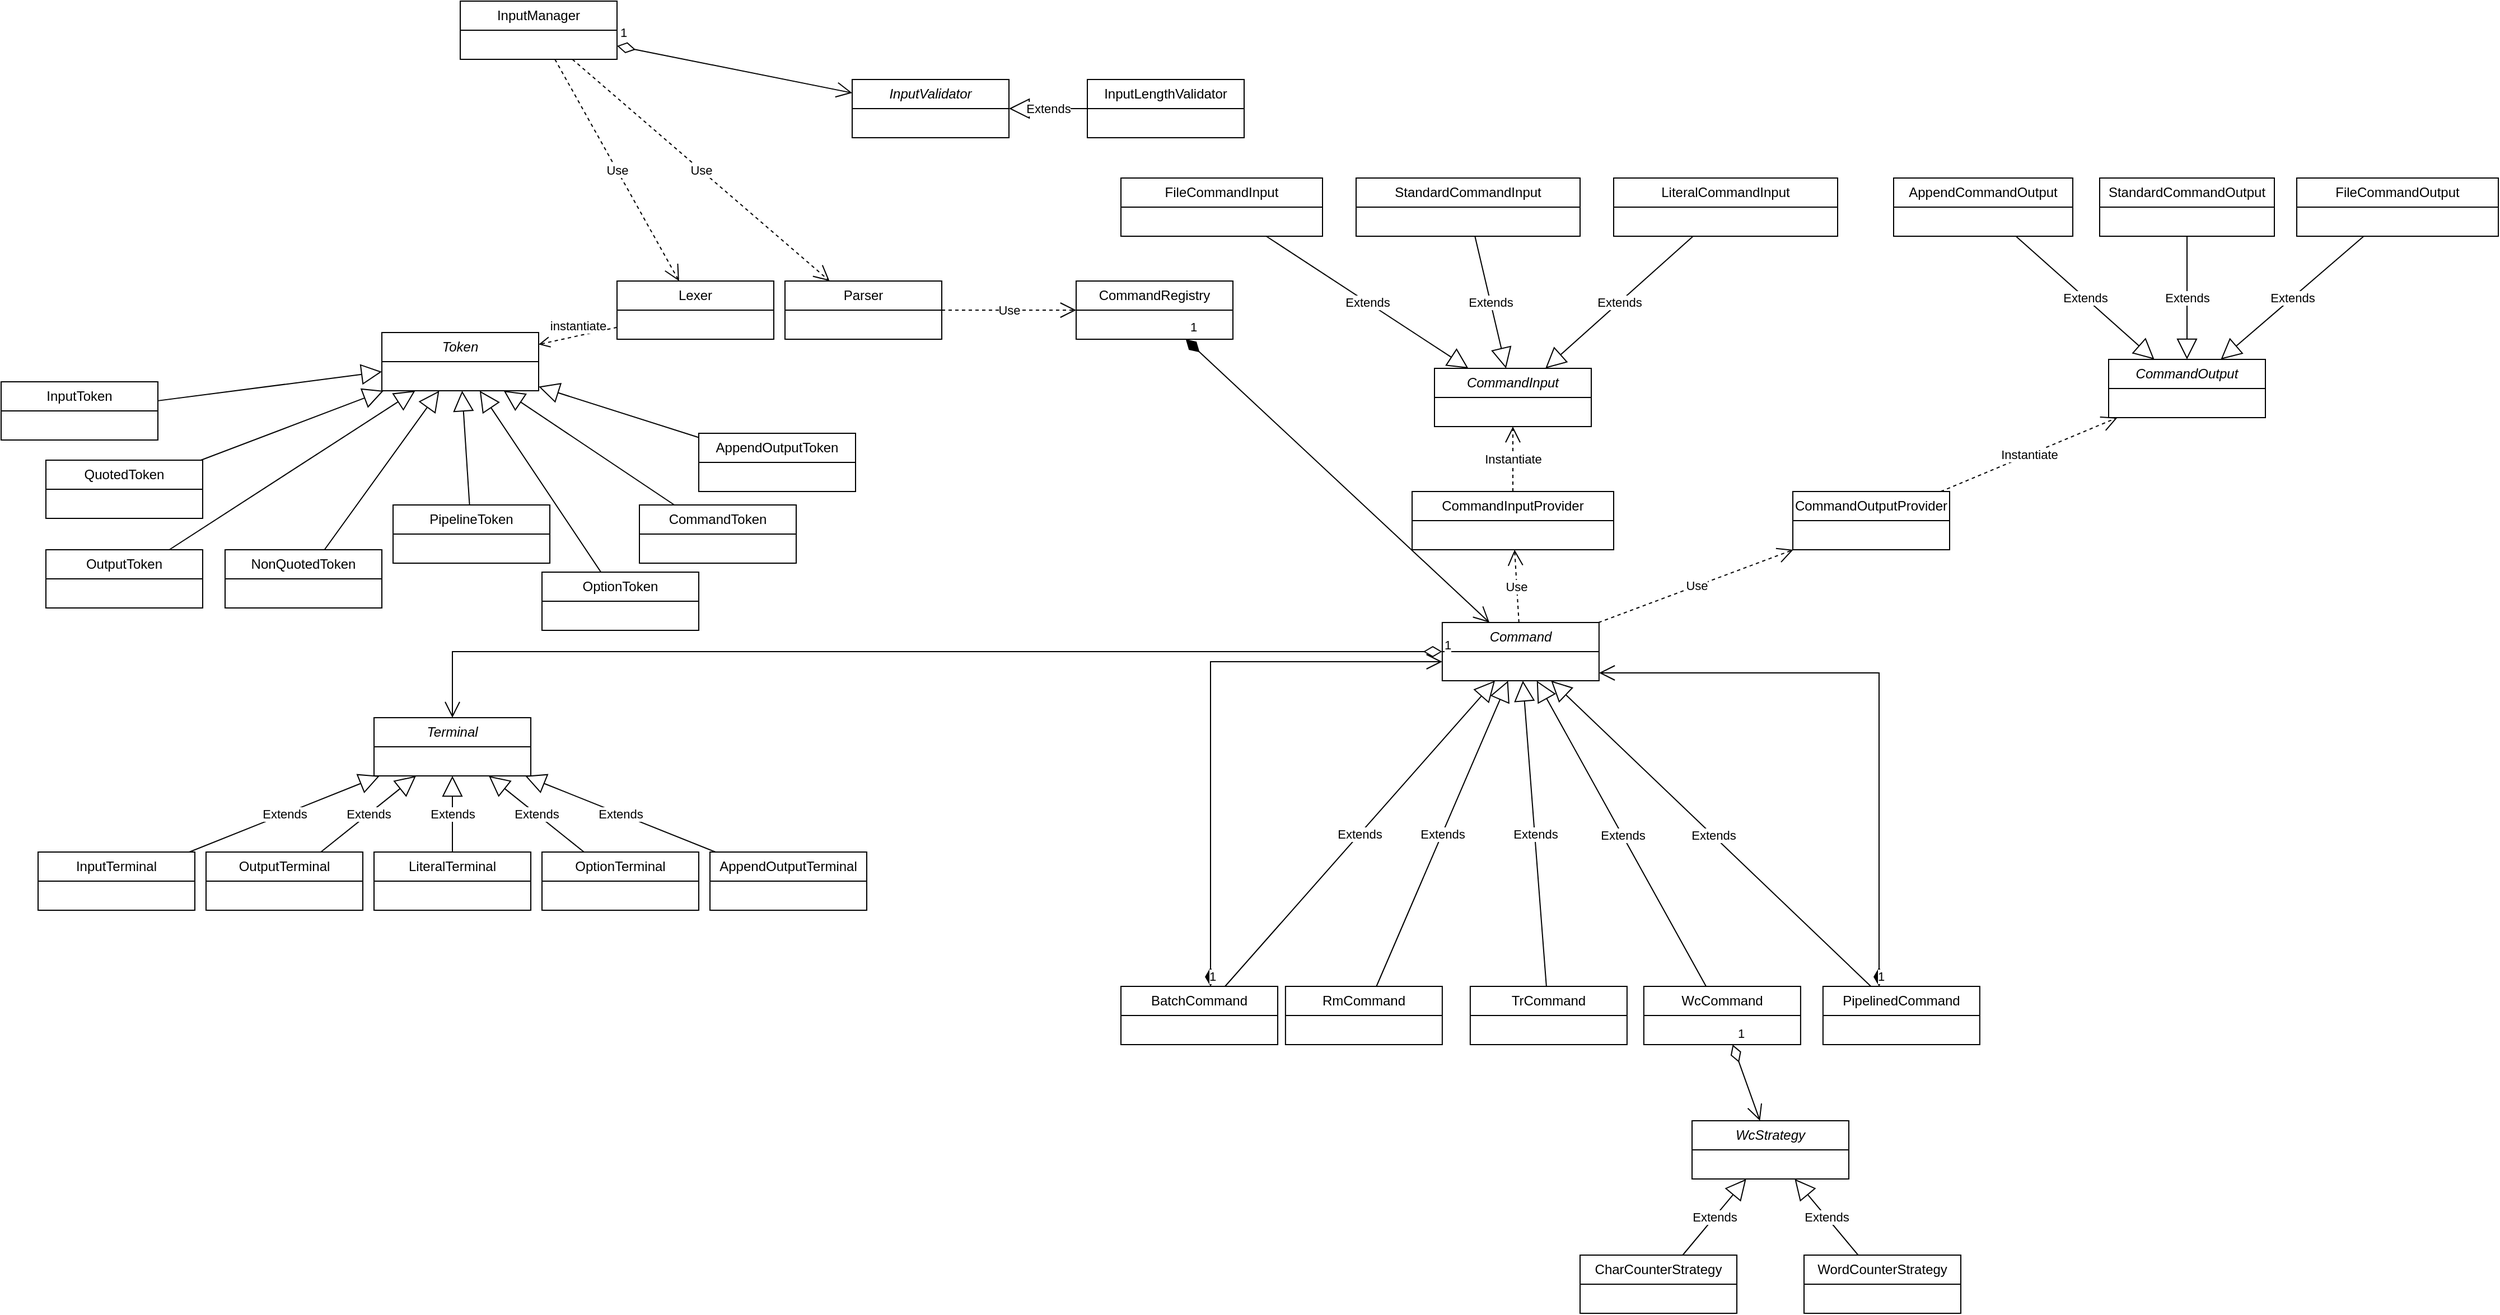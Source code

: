 <mxfile version="28.1.0">
  <diagram name="Page-1" id="33r0xgiv7ZUhQLnxU08F">
    <mxGraphModel dx="2916" dy="1146" grid="1" gridSize="10" guides="1" tooltips="1" connect="1" arrows="1" fold="1" page="1" pageScale="1" pageWidth="827" pageHeight="1169" math="0" shadow="0">
      <root>
        <mxCell id="0" />
        <mxCell id="1" parent="0" />
        <mxCell id="14db0xkrKs8TAMRRl2Ey-1" value="InputManager" style="swimlane;fontStyle=0;childLayout=stackLayout;horizontal=1;startSize=26;fillColor=none;horizontalStack=0;resizeParent=1;resizeParentMax=0;resizeLast=0;collapsible=1;marginBottom=0;whiteSpace=wrap;html=1;" vertex="1" parent="1">
          <mxGeometry x="190" y="30" width="140" height="52" as="geometry" />
        </mxCell>
        <mxCell id="14db0xkrKs8TAMRRl2Ey-5" value="Lexer" style="swimlane;fontStyle=0;childLayout=stackLayout;horizontal=1;startSize=26;fillColor=none;horizontalStack=0;resizeParent=1;resizeParentMax=0;resizeLast=0;collapsible=1;marginBottom=0;whiteSpace=wrap;html=1;" vertex="1" parent="1">
          <mxGeometry x="330" y="280" width="140" height="52" as="geometry" />
        </mxCell>
        <mxCell id="14db0xkrKs8TAMRRl2Ey-9" value="&lt;i&gt;Command&lt;/i&gt;" style="swimlane;fontStyle=0;childLayout=stackLayout;horizontal=1;startSize=26;fillColor=none;horizontalStack=0;resizeParent=1;resizeParentMax=0;resizeLast=0;collapsible=1;marginBottom=0;whiteSpace=wrap;html=1;" vertex="1" parent="1">
          <mxGeometry x="1066.94" y="585" width="140" height="52" as="geometry" />
        </mxCell>
        <mxCell id="14db0xkrKs8TAMRRl2Ey-13" value="&lt;i&gt;InputValidator&lt;/i&gt;" style="swimlane;fontStyle=0;childLayout=stackLayout;horizontal=1;startSize=26;fillColor=none;horizontalStack=0;resizeParent=1;resizeParentMax=0;resizeLast=0;collapsible=1;marginBottom=0;whiteSpace=wrap;html=1;" vertex="1" parent="1">
          <mxGeometry x="540" y="100" width="140" height="52" as="geometry" />
        </mxCell>
        <mxCell id="14db0xkrKs8TAMRRl2Ey-17" value="InputLengthValidator" style="swimlane;fontStyle=0;childLayout=stackLayout;horizontal=1;startSize=26;fillColor=none;horizontalStack=0;resizeParent=1;resizeParentMax=0;resizeLast=0;collapsible=1;marginBottom=0;whiteSpace=wrap;html=1;" vertex="1" parent="1">
          <mxGeometry x="750" y="100" width="140" height="52" as="geometry" />
        </mxCell>
        <mxCell id="14db0xkrKs8TAMRRl2Ey-21" value="1" style="endArrow=open;html=1;endSize=12;startArrow=diamondThin;startSize=14;startFill=0;align=left;verticalAlign=bottom;rounded=0;" edge="1" parent="1" source="14db0xkrKs8TAMRRl2Ey-1" target="14db0xkrKs8TAMRRl2Ey-13">
          <mxGeometry x="-1" y="3" relative="1" as="geometry">
            <mxPoint x="330" y="410" as="sourcePoint" />
            <mxPoint x="490" y="410" as="targetPoint" />
          </mxGeometry>
        </mxCell>
        <mxCell id="14db0xkrKs8TAMRRl2Ey-23" value="Extends" style="endArrow=block;endSize=16;endFill=0;html=1;rounded=0;" edge="1" parent="1" source="14db0xkrKs8TAMRRl2Ey-17" target="14db0xkrKs8TAMRRl2Ey-13">
          <mxGeometry width="160" relative="1" as="geometry">
            <mxPoint x="440" y="300" as="sourcePoint" />
            <mxPoint x="600" y="300" as="targetPoint" />
          </mxGeometry>
        </mxCell>
        <mxCell id="14db0xkrKs8TAMRRl2Ey-30" value="Use" style="endArrow=open;endSize=12;dashed=1;html=1;rounded=0;" edge="1" parent="1" source="14db0xkrKs8TAMRRl2Ey-138" target="14db0xkrKs8TAMRRl2Ey-93">
          <mxGeometry width="160" relative="1" as="geometry">
            <mxPoint x="440" y="300" as="sourcePoint" />
            <mxPoint x="555" y="275.239" as="targetPoint" />
          </mxGeometry>
        </mxCell>
        <mxCell id="14db0xkrKs8TAMRRl2Ey-32" value="1" style="endArrow=open;html=1;endSize=12;startArrow=diamondThin;startSize=14;startFill=1;align=left;verticalAlign=bottom;rounded=0;" edge="1" parent="1" source="14db0xkrKs8TAMRRl2Ey-93" target="14db0xkrKs8TAMRRl2Ey-9">
          <mxGeometry x="-1" y="3" relative="1" as="geometry">
            <mxPoint x="680" y="260" as="sourcePoint" />
            <mxPoint x="1066.94" y="595.059" as="targetPoint" />
          </mxGeometry>
        </mxCell>
        <mxCell id="14db0xkrKs8TAMRRl2Ey-41" value="RmCommand" style="swimlane;fontStyle=0;childLayout=stackLayout;horizontal=1;startSize=26;fillColor=none;horizontalStack=0;resizeParent=1;resizeParentMax=0;resizeLast=0;collapsible=1;marginBottom=0;whiteSpace=wrap;html=1;" vertex="1" parent="1">
          <mxGeometry x="926.94" y="910" width="140" height="52" as="geometry" />
        </mxCell>
        <mxCell id="14db0xkrKs8TAMRRl2Ey-45" value="Extends" style="endArrow=block;endSize=16;endFill=0;html=1;rounded=0;" edge="1" parent="1" source="14db0xkrKs8TAMRRl2Ey-41" target="14db0xkrKs8TAMRRl2Ey-9">
          <mxGeometry width="160" relative="1" as="geometry">
            <mxPoint x="1106.94" y="535" as="sourcePoint" />
            <mxPoint x="1096.94" y="615" as="targetPoint" />
          </mxGeometry>
        </mxCell>
        <mxCell id="14db0xkrKs8TAMRRl2Ey-46" value="TrCommand" style="swimlane;fontStyle=0;childLayout=stackLayout;horizontal=1;startSize=26;fillColor=none;horizontalStack=0;resizeParent=1;resizeParentMax=0;resizeLast=0;collapsible=1;marginBottom=0;whiteSpace=wrap;html=1;" vertex="1" parent="1">
          <mxGeometry x="1091.94" y="910" width="140" height="52" as="geometry" />
        </mxCell>
        <mxCell id="14db0xkrKs8TAMRRl2Ey-47" value="Extends" style="endArrow=block;endSize=16;endFill=0;html=1;rounded=0;" edge="1" parent="1" source="14db0xkrKs8TAMRRl2Ey-46" target="14db0xkrKs8TAMRRl2Ey-9">
          <mxGeometry x="-0.006" width="160" relative="1" as="geometry">
            <mxPoint x="1076.94" y="743" as="sourcePoint" />
            <mxPoint x="1170.94" y="655" as="targetPoint" />
            <mxPoint as="offset" />
          </mxGeometry>
        </mxCell>
        <mxCell id="14db0xkrKs8TAMRRl2Ey-52" value="CommandInputProvider" style="swimlane;fontStyle=0;childLayout=stackLayout;horizontal=1;startSize=26;fillColor=none;horizontalStack=0;resizeParent=1;resizeParentMax=0;resizeLast=0;collapsible=1;marginBottom=0;whiteSpace=wrap;html=1;" vertex="1" parent="1">
          <mxGeometry x="1040" y="468" width="180" height="52" as="geometry" />
        </mxCell>
        <mxCell id="14db0xkrKs8TAMRRl2Ey-56" value="&lt;i&gt;CommandInput&lt;/i&gt;" style="swimlane;fontStyle=0;childLayout=stackLayout;horizontal=1;startSize=26;fillColor=none;horizontalStack=0;resizeParent=1;resizeParentMax=0;resizeLast=0;collapsible=1;marginBottom=0;whiteSpace=wrap;html=1;" vertex="1" parent="1">
          <mxGeometry x="1060" y="358" width="140" height="52" as="geometry" />
        </mxCell>
        <mxCell id="14db0xkrKs8TAMRRl2Ey-60" value="Instantiate" style="endArrow=open;endSize=12;dashed=1;html=1;rounded=0;" edge="1" parent="1" source="14db0xkrKs8TAMRRl2Ey-52" target="14db0xkrKs8TAMRRl2Ey-56">
          <mxGeometry width="160" relative="1" as="geometry">
            <mxPoint x="600" y="520" as="sourcePoint" />
            <mxPoint x="760" y="520" as="targetPoint" />
          </mxGeometry>
        </mxCell>
        <mxCell id="14db0xkrKs8TAMRRl2Ey-61" value="FileCommandInput" style="swimlane;fontStyle=0;childLayout=stackLayout;horizontal=1;startSize=26;fillColor=none;horizontalStack=0;resizeParent=1;resizeParentMax=0;resizeLast=0;collapsible=1;marginBottom=0;whiteSpace=wrap;html=1;" vertex="1" parent="1">
          <mxGeometry x="780" y="188" width="180" height="52" as="geometry" />
        </mxCell>
        <mxCell id="14db0xkrKs8TAMRRl2Ey-65" value="Extends" style="endArrow=block;endSize=16;endFill=0;html=1;rounded=0;" edge="1" parent="1" source="14db0xkrKs8TAMRRl2Ey-61" target="14db0xkrKs8TAMRRl2Ey-56">
          <mxGeometry width="160" relative="1" as="geometry">
            <mxPoint x="600" y="520" as="sourcePoint" />
            <mxPoint x="760" y="520" as="targetPoint" />
          </mxGeometry>
        </mxCell>
        <mxCell id="14db0xkrKs8TAMRRl2Ey-70" value="StandardCommandInput" style="swimlane;fontStyle=0;childLayout=stackLayout;horizontal=1;startSize=26;fillColor=none;horizontalStack=0;resizeParent=1;resizeParentMax=0;resizeLast=0;collapsible=1;marginBottom=0;whiteSpace=wrap;html=1;" vertex="1" parent="1">
          <mxGeometry x="990" y="188" width="200" height="52" as="geometry" />
        </mxCell>
        <mxCell id="14db0xkrKs8TAMRRl2Ey-74" value="Extends" style="endArrow=block;endSize=16;endFill=0;html=1;rounded=0;" edge="1" parent="1" source="14db0xkrKs8TAMRRl2Ey-70" target="14db0xkrKs8TAMRRl2Ey-56">
          <mxGeometry width="160" relative="1" as="geometry">
            <mxPoint x="600" y="520" as="sourcePoint" />
            <mxPoint x="760" y="520" as="targetPoint" />
          </mxGeometry>
        </mxCell>
        <mxCell id="14db0xkrKs8TAMRRl2Ey-75" value="Use" style="endArrow=open;endSize=12;dashed=1;html=1;rounded=0;" edge="1" parent="1" source="14db0xkrKs8TAMRRl2Ey-9" target="14db0xkrKs8TAMRRl2Ey-52">
          <mxGeometry width="160" relative="1" as="geometry">
            <mxPoint x="720" y="351" as="sourcePoint" />
            <mxPoint x="825" y="350" as="targetPoint" />
          </mxGeometry>
        </mxCell>
        <mxCell id="14db0xkrKs8TAMRRl2Ey-76" value="WcCommand" style="swimlane;fontStyle=0;childLayout=stackLayout;horizontal=1;startSize=26;fillColor=none;horizontalStack=0;resizeParent=1;resizeParentMax=0;resizeLast=0;collapsible=1;marginBottom=0;whiteSpace=wrap;html=1;" vertex="1" parent="1">
          <mxGeometry x="1246.94" y="910" width="140" height="52" as="geometry" />
        </mxCell>
        <mxCell id="14db0xkrKs8TAMRRl2Ey-80" value="Extends" style="endArrow=block;endSize=16;endFill=0;html=1;rounded=0;" edge="1" parent="1" source="14db0xkrKs8TAMRRl2Ey-76" target="14db0xkrKs8TAMRRl2Ey-9">
          <mxGeometry x="-0.014" width="160" relative="1" as="geometry">
            <mxPoint x="1145.94" y="743" as="sourcePoint" />
            <mxPoint x="1136.94" y="655" as="targetPoint" />
            <mxPoint as="offset" />
          </mxGeometry>
        </mxCell>
        <mxCell id="14db0xkrKs8TAMRRl2Ey-81" value="&lt;i&gt;WcStrategy&lt;/i&gt;" style="swimlane;fontStyle=0;childLayout=stackLayout;horizontal=1;startSize=26;fillColor=none;horizontalStack=0;resizeParent=1;resizeParentMax=0;resizeLast=0;collapsible=1;marginBottom=0;whiteSpace=wrap;html=1;" vertex="1" parent="1">
          <mxGeometry x="1290" y="1030" width="140" height="52" as="geometry" />
        </mxCell>
        <mxCell id="14db0xkrKs8TAMRRl2Ey-85" value="WordCounterStrategy" style="swimlane;fontStyle=0;childLayout=stackLayout;horizontal=1;startSize=26;fillColor=none;horizontalStack=0;resizeParent=1;resizeParentMax=0;resizeLast=0;collapsible=1;marginBottom=0;whiteSpace=wrap;html=1;" vertex="1" parent="1">
          <mxGeometry x="1390" y="1150" width="140" height="52" as="geometry" />
        </mxCell>
        <mxCell id="14db0xkrKs8TAMRRl2Ey-89" value="CharCounterStrategy" style="swimlane;fontStyle=0;childLayout=stackLayout;horizontal=1;startSize=26;fillColor=none;horizontalStack=0;resizeParent=1;resizeParentMax=0;resizeLast=0;collapsible=1;marginBottom=0;whiteSpace=wrap;html=1;" vertex="1" parent="1">
          <mxGeometry x="1190" y="1150" width="140" height="52" as="geometry" />
        </mxCell>
        <mxCell id="14db0xkrKs8TAMRRl2Ey-90" value="Extends" style="endArrow=block;endSize=16;endFill=0;html=1;rounded=0;" edge="1" parent="1" source="14db0xkrKs8TAMRRl2Ey-85" target="14db0xkrKs8TAMRRl2Ey-81">
          <mxGeometry width="160" relative="1" as="geometry">
            <mxPoint x="1190" y="930" as="sourcePoint" />
            <mxPoint x="1350" y="930" as="targetPoint" />
          </mxGeometry>
        </mxCell>
        <mxCell id="14db0xkrKs8TAMRRl2Ey-91" value="Extends" style="endArrow=block;endSize=16;endFill=0;html=1;rounded=0;" edge="1" parent="1" source="14db0xkrKs8TAMRRl2Ey-89" target="14db0xkrKs8TAMRRl2Ey-81">
          <mxGeometry width="160" relative="1" as="geometry">
            <mxPoint x="1560" y="1160" as="sourcePoint" />
            <mxPoint x="1390" y="1182" as="targetPoint" />
          </mxGeometry>
        </mxCell>
        <mxCell id="14db0xkrKs8TAMRRl2Ey-92" value="1" style="endArrow=open;html=1;endSize=12;startArrow=diamondThin;startSize=14;startFill=0;align=left;verticalAlign=bottom;rounded=0;" edge="1" parent="1" source="14db0xkrKs8TAMRRl2Ey-76" target="14db0xkrKs8TAMRRl2Ey-81">
          <mxGeometry x="-1" y="3" relative="1" as="geometry">
            <mxPoint x="1326.94" y="900" as="sourcePoint" />
            <mxPoint x="1486.94" y="900" as="targetPoint" />
          </mxGeometry>
        </mxCell>
        <mxCell id="14db0xkrKs8TAMRRl2Ey-93" value="CommandRegistry" style="swimlane;fontStyle=0;childLayout=stackLayout;horizontal=1;startSize=26;fillColor=none;horizontalStack=0;resizeParent=1;resizeParentMax=0;resizeLast=0;collapsible=1;marginBottom=0;whiteSpace=wrap;html=1;" vertex="1" parent="1">
          <mxGeometry x="740" y="280" width="140" height="52" as="geometry" />
        </mxCell>
        <mxCell id="14db0xkrKs8TAMRRl2Ey-98" value="BatchCommand" style="swimlane;fontStyle=0;childLayout=stackLayout;horizontal=1;startSize=26;fillColor=none;horizontalStack=0;resizeParent=1;resizeParentMax=0;resizeLast=0;collapsible=1;marginBottom=0;whiteSpace=wrap;html=1;" vertex="1" parent="1">
          <mxGeometry x="780" y="910" width="140" height="52" as="geometry" />
        </mxCell>
        <mxCell id="14db0xkrKs8TAMRRl2Ey-102" value="Extends" style="endArrow=block;endSize=16;endFill=0;html=1;rounded=0;" edge="1" parent="1" source="14db0xkrKs8TAMRRl2Ey-98" target="14db0xkrKs8TAMRRl2Ey-9">
          <mxGeometry width="160" relative="1" as="geometry">
            <mxPoint x="884.511" y="725.0" as="sourcePoint" />
            <mxPoint x="950.94" y="625" as="targetPoint" />
          </mxGeometry>
        </mxCell>
        <mxCell id="14db0xkrKs8TAMRRl2Ey-103" value="1" style="endArrow=open;html=1;endSize=12;startArrow=diamondThin;startSize=14;startFill=1;edgeStyle=orthogonalEdgeStyle;align=left;verticalAlign=bottom;rounded=0;" edge="1" parent="1" source="14db0xkrKs8TAMRRl2Ey-98" target="14db0xkrKs8TAMRRl2Ey-9">
          <mxGeometry x="-1" y="3" relative="1" as="geometry">
            <mxPoint x="826.999" y="725.0" as="sourcePoint" />
            <mxPoint x="876.94" y="915" as="targetPoint" />
            <Array as="points">
              <mxPoint x="860" y="620" />
            </Array>
          </mxGeometry>
        </mxCell>
        <mxCell id="14db0xkrKs8TAMRRl2Ey-104" value="PipelinedCommand" style="swimlane;fontStyle=0;childLayout=stackLayout;horizontal=1;startSize=26;fillColor=none;horizontalStack=0;resizeParent=1;resizeParentMax=0;resizeLast=0;collapsible=1;marginBottom=0;whiteSpace=wrap;html=1;" vertex="1" parent="1">
          <mxGeometry x="1406.94" y="910" width="140" height="52" as="geometry" />
        </mxCell>
        <mxCell id="14db0xkrKs8TAMRRl2Ey-109" value="Extends" style="endArrow=block;endSize=16;endFill=0;html=1;rounded=0;" edge="1" parent="1" source="14db0xkrKs8TAMRRl2Ey-104" target="14db0xkrKs8TAMRRl2Ey-9">
          <mxGeometry x="-0.014" width="160" relative="1" as="geometry">
            <mxPoint x="1409.94" y="703" as="sourcePoint" />
            <mxPoint x="1166.94" y="615" as="targetPoint" />
            <mxPoint as="offset" />
          </mxGeometry>
        </mxCell>
        <mxCell id="14db0xkrKs8TAMRRl2Ey-110" value="1" style="endArrow=open;html=1;endSize=12;startArrow=diamondThin;startSize=14;startFill=1;edgeStyle=orthogonalEdgeStyle;align=left;verticalAlign=bottom;rounded=0;" edge="1" parent="1" source="14db0xkrKs8TAMRRl2Ey-104" target="14db0xkrKs8TAMRRl2Ey-9">
          <mxGeometry x="-1" y="3" relative="1" as="geometry">
            <mxPoint x="1396.94" y="719" as="sourcePoint" />
            <mxPoint x="1636.94" y="605" as="targetPoint" />
            <Array as="points">
              <mxPoint x="1457" y="630" />
            </Array>
          </mxGeometry>
        </mxCell>
        <mxCell id="14db0xkrKs8TAMRRl2Ey-111" value="&lt;i&gt;Token&lt;/i&gt;" style="swimlane;fontStyle=0;childLayout=stackLayout;horizontal=1;startSize=26;fillColor=none;horizontalStack=0;resizeParent=1;resizeParentMax=0;resizeLast=0;collapsible=1;marginBottom=0;whiteSpace=wrap;html=1;" vertex="1" parent="1">
          <mxGeometry x="120" y="326" width="140" height="52" as="geometry" />
        </mxCell>
        <mxCell id="14db0xkrKs8TAMRRl2Ey-115" value="QuotedToken" style="swimlane;fontStyle=0;childLayout=stackLayout;horizontal=1;startSize=26;fillColor=none;horizontalStack=0;resizeParent=1;resizeParentMax=0;resizeLast=0;collapsible=1;marginBottom=0;whiteSpace=wrap;html=1;" vertex="1" parent="1">
          <mxGeometry x="-180" y="440" width="140" height="52" as="geometry" />
        </mxCell>
        <mxCell id="14db0xkrKs8TAMRRl2Ey-123" value="InputToken" style="swimlane;fontStyle=0;childLayout=stackLayout;horizontal=1;startSize=26;fillColor=none;horizontalStack=0;resizeParent=1;resizeParentMax=0;resizeLast=0;collapsible=1;marginBottom=0;whiteSpace=wrap;html=1;" vertex="1" parent="1">
          <mxGeometry x="-220" y="370" width="140" height="52" as="geometry" />
        </mxCell>
        <mxCell id="14db0xkrKs8TAMRRl2Ey-127" value="OutputToken" style="swimlane;fontStyle=0;childLayout=stackLayout;horizontal=1;startSize=26;fillColor=none;horizontalStack=0;resizeParent=1;resizeParentMax=0;resizeLast=0;collapsible=1;marginBottom=0;whiteSpace=wrap;html=1;" vertex="1" parent="1">
          <mxGeometry x="-180" y="520" width="140" height="52" as="geometry" />
        </mxCell>
        <mxCell id="14db0xkrKs8TAMRRl2Ey-128" value="AppendOutputToken" style="swimlane;fontStyle=0;childLayout=stackLayout;horizontal=1;startSize=26;fillColor=none;horizontalStack=0;resizeParent=1;resizeParentMax=0;resizeLast=0;collapsible=1;marginBottom=0;whiteSpace=wrap;html=1;" vertex="1" parent="1">
          <mxGeometry x="403" y="416" width="140" height="52" as="geometry" />
        </mxCell>
        <mxCell id="14db0xkrKs8TAMRRl2Ey-129" value="OptionToken" style="swimlane;fontStyle=0;childLayout=stackLayout;horizontal=1;startSize=26;fillColor=none;horizontalStack=0;resizeParent=1;resizeParentMax=0;resizeLast=0;collapsible=1;marginBottom=0;whiteSpace=wrap;html=1;" vertex="1" parent="1">
          <mxGeometry x="263" y="540" width="140" height="52" as="geometry" />
        </mxCell>
        <mxCell id="14db0xkrKs8TAMRRl2Ey-130" value="CommandToken" style="swimlane;fontStyle=0;childLayout=stackLayout;horizontal=1;startSize=26;fillColor=none;horizontalStack=0;resizeParent=1;resizeParentMax=0;resizeLast=0;collapsible=1;marginBottom=0;whiteSpace=wrap;html=1;" vertex="1" parent="1">
          <mxGeometry x="350" y="480" width="140" height="52" as="geometry" />
        </mxCell>
        <mxCell id="14db0xkrKs8TAMRRl2Ey-131" value="" style="endArrow=block;endSize=16;endFill=0;html=1;rounded=0;" edge="1" parent="1" source="14db0xkrKs8TAMRRl2Ey-130" target="14db0xkrKs8TAMRRl2Ey-111">
          <mxGeometry width="160" relative="1" as="geometry">
            <mxPoint x="500" y="476" as="sourcePoint" />
            <mxPoint x="660" y="476" as="targetPoint" />
          </mxGeometry>
        </mxCell>
        <mxCell id="14db0xkrKs8TAMRRl2Ey-132" value="" style="endArrow=block;endSize=16;endFill=0;html=1;rounded=0;" edge="1" parent="1" source="14db0xkrKs8TAMRRl2Ey-129" target="14db0xkrKs8TAMRRl2Ey-111">
          <mxGeometry width="160" relative="1" as="geometry">
            <mxPoint x="576" y="514" as="sourcePoint" />
            <mxPoint x="320" y="406" as="targetPoint" />
          </mxGeometry>
        </mxCell>
        <mxCell id="14db0xkrKs8TAMRRl2Ey-133" value="" style="endArrow=block;endSize=16;endFill=0;html=1;rounded=0;" edge="1" parent="1" source="14db0xkrKs8TAMRRl2Ey-128" target="14db0xkrKs8TAMRRl2Ey-111">
          <mxGeometry width="160" relative="1" as="geometry">
            <mxPoint x="536" y="604" as="sourcePoint" />
            <mxPoint x="380" y="496" as="targetPoint" />
          </mxGeometry>
        </mxCell>
        <mxCell id="14db0xkrKs8TAMRRl2Ey-134" value="" style="endArrow=block;endSize=16;endFill=0;html=1;rounded=0;" edge="1" parent="1" source="14db0xkrKs8TAMRRl2Ey-127" target="14db0xkrKs8TAMRRl2Ey-111">
          <mxGeometry x="0.002" width="160" relative="1" as="geometry">
            <mxPoint x="296" y="554" as="sourcePoint" />
            <mxPoint x="140" y="446" as="targetPoint" />
            <mxPoint as="offset" />
          </mxGeometry>
        </mxCell>
        <mxCell id="14db0xkrKs8TAMRRl2Ey-135" value="" style="endArrow=block;endSize=16;endFill=0;html=1;rounded=0;" edge="1" parent="1" source="14db0xkrKs8TAMRRl2Ey-123" target="14db0xkrKs8TAMRRl2Ey-111">
          <mxGeometry width="160" relative="1" as="geometry">
            <mxPoint x="156" y="534" as="sourcePoint" />
            <mxPoint y="426" as="targetPoint" />
          </mxGeometry>
        </mxCell>
        <mxCell id="14db0xkrKs8TAMRRl2Ey-136" value="" style="endArrow=block;endSize=16;endFill=0;html=1;rounded=0;" edge="1" parent="1" source="14db0xkrKs8TAMRRl2Ey-115" target="14db0xkrKs8TAMRRl2Ey-111">
          <mxGeometry width="160" relative="1" as="geometry">
            <mxPoint x="116" y="514" as="sourcePoint" />
            <mxPoint x="-40" y="406" as="targetPoint" />
          </mxGeometry>
        </mxCell>
        <mxCell id="14db0xkrKs8TAMRRl2Ey-137" value="instantiate" style="html=1;verticalAlign=bottom;endArrow=open;dashed=1;endSize=8;rounded=0;" edge="1" parent="1" source="14db0xkrKs8TAMRRl2Ey-5" target="14db0xkrKs8TAMRRl2Ey-111">
          <mxGeometry relative="1" as="geometry">
            <mxPoint x="370" y="430" as="sourcePoint" />
            <mxPoint x="290" y="430" as="targetPoint" />
          </mxGeometry>
        </mxCell>
        <mxCell id="14db0xkrKs8TAMRRl2Ey-138" value="Parser" style="swimlane;fontStyle=0;childLayout=stackLayout;horizontal=1;startSize=26;fillColor=none;horizontalStack=0;resizeParent=1;resizeParentMax=0;resizeLast=0;collapsible=1;marginBottom=0;whiteSpace=wrap;html=1;" vertex="1" parent="1">
          <mxGeometry x="480" y="280" width="140" height="52" as="geometry" />
        </mxCell>
        <mxCell id="14db0xkrKs8TAMRRl2Ey-142" value="&lt;i&gt;Terminal&lt;/i&gt;" style="swimlane;fontStyle=0;childLayout=stackLayout;horizontal=1;startSize=26;fillColor=none;horizontalStack=0;resizeParent=1;resizeParentMax=0;resizeLast=0;collapsible=1;marginBottom=0;whiteSpace=wrap;html=1;" vertex="1" parent="1">
          <mxGeometry x="113" y="670" width="140" height="52" as="geometry" />
        </mxCell>
        <mxCell id="14db0xkrKs8TAMRRl2Ey-146" value="InputTerminal" style="swimlane;fontStyle=0;childLayout=stackLayout;horizontal=1;startSize=26;fillColor=none;horizontalStack=0;resizeParent=1;resizeParentMax=0;resizeLast=0;collapsible=1;marginBottom=0;whiteSpace=wrap;html=1;" vertex="1" parent="1">
          <mxGeometry x="-187" y="790" width="140" height="52" as="geometry" />
        </mxCell>
        <mxCell id="14db0xkrKs8TAMRRl2Ey-150" value="OutputTerminal" style="swimlane;fontStyle=0;childLayout=stackLayout;horizontal=1;startSize=26;fillColor=none;horizontalStack=0;resizeParent=1;resizeParentMax=0;resizeLast=0;collapsible=1;marginBottom=0;whiteSpace=wrap;html=1;" vertex="1" parent="1">
          <mxGeometry x="-37" y="790" width="140" height="52" as="geometry" />
        </mxCell>
        <mxCell id="14db0xkrKs8TAMRRl2Ey-158" value="LiteralTerminal" style="swimlane;fontStyle=0;childLayout=stackLayout;horizontal=1;startSize=26;fillColor=none;horizontalStack=0;resizeParent=1;resizeParentMax=0;resizeLast=0;collapsible=1;marginBottom=0;whiteSpace=wrap;html=1;" vertex="1" parent="1">
          <mxGeometry x="113" y="790" width="140" height="52" as="geometry" />
        </mxCell>
        <mxCell id="14db0xkrKs8TAMRRl2Ey-162" value="OptionTerminal" style="swimlane;fontStyle=0;childLayout=stackLayout;horizontal=1;startSize=26;fillColor=none;horizontalStack=0;resizeParent=1;resizeParentMax=0;resizeLast=0;collapsible=1;marginBottom=0;whiteSpace=wrap;html=1;" vertex="1" parent="1">
          <mxGeometry x="263" y="790" width="140" height="52" as="geometry" />
        </mxCell>
        <mxCell id="14db0xkrKs8TAMRRl2Ey-163" value="AppendOutputTerminal" style="swimlane;fontStyle=0;childLayout=stackLayout;horizontal=1;startSize=26;fillColor=none;horizontalStack=0;resizeParent=1;resizeParentMax=0;resizeLast=0;collapsible=1;marginBottom=0;whiteSpace=wrap;html=1;" vertex="1" parent="1">
          <mxGeometry x="413" y="790" width="140" height="52" as="geometry" />
        </mxCell>
        <mxCell id="14db0xkrKs8TAMRRl2Ey-167" value="PipelineToken" style="swimlane;fontStyle=0;childLayout=stackLayout;horizontal=1;startSize=26;fillColor=none;horizontalStack=0;resizeParent=1;resizeParentMax=0;resizeLast=0;collapsible=1;marginBottom=0;whiteSpace=wrap;html=1;" vertex="1" parent="1">
          <mxGeometry x="130" y="480" width="140" height="52" as="geometry" />
        </mxCell>
        <mxCell id="14db0xkrKs8TAMRRl2Ey-168" value="" style="endArrow=block;endSize=16;endFill=0;html=1;rounded=0;" edge="1" parent="1" source="14db0xkrKs8TAMRRl2Ey-167" target="14db0xkrKs8TAMRRl2Ey-111">
          <mxGeometry width="160" relative="1" as="geometry">
            <mxPoint x="190" y="650" as="sourcePoint" />
            <mxPoint x="220" y="580" as="targetPoint" />
          </mxGeometry>
        </mxCell>
        <mxCell id="14db0xkrKs8TAMRRl2Ey-169" value="NonQuotedToken" style="swimlane;fontStyle=0;childLayout=stackLayout;horizontal=1;startSize=26;fillColor=none;horizontalStack=0;resizeParent=1;resizeParentMax=0;resizeLast=0;collapsible=1;marginBottom=0;whiteSpace=wrap;html=1;" vertex="1" parent="1">
          <mxGeometry x="-20" y="520" width="140" height="52" as="geometry" />
        </mxCell>
        <mxCell id="14db0xkrKs8TAMRRl2Ey-170" value="" style="endArrow=block;endSize=16;endFill=0;html=1;rounded=0;" edge="1" parent="1" source="14db0xkrKs8TAMRRl2Ey-169" target="14db0xkrKs8TAMRRl2Ey-111">
          <mxGeometry width="160" relative="1" as="geometry">
            <mxPoint x="190" y="898" as="sourcePoint" />
            <mxPoint x="290" y="620" as="targetPoint" />
          </mxGeometry>
        </mxCell>
        <mxCell id="14db0xkrKs8TAMRRl2Ey-171" value="Extends" style="endArrow=block;endSize=16;endFill=0;html=1;rounded=0;" edge="1" parent="1" source="14db0xkrKs8TAMRRl2Ey-163" target="14db0xkrKs8TAMRRl2Ey-142">
          <mxGeometry width="160" relative="1" as="geometry">
            <mxPoint x="433" y="600" as="sourcePoint" />
            <mxPoint x="593" y="600" as="targetPoint" />
          </mxGeometry>
        </mxCell>
        <mxCell id="14db0xkrKs8TAMRRl2Ey-172" value="Extends" style="endArrow=block;endSize=16;endFill=0;html=1;rounded=0;" edge="1" parent="1" source="14db0xkrKs8TAMRRl2Ey-162" target="14db0xkrKs8TAMRRl2Ey-142">
          <mxGeometry width="160" relative="1" as="geometry">
            <mxPoint x="473" y="808" as="sourcePoint" />
            <mxPoint x="303" y="740" as="targetPoint" />
          </mxGeometry>
        </mxCell>
        <mxCell id="14db0xkrKs8TAMRRl2Ey-173" value="Extends" style="endArrow=block;endSize=16;endFill=0;html=1;rounded=0;" edge="1" parent="1" source="14db0xkrKs8TAMRRl2Ey-158" target="14db0xkrKs8TAMRRl2Ey-142">
          <mxGeometry width="160" relative="1" as="geometry">
            <mxPoint x="388" y="858" as="sourcePoint" />
            <mxPoint x="303" y="790" as="targetPoint" />
          </mxGeometry>
        </mxCell>
        <mxCell id="14db0xkrKs8TAMRRl2Ey-174" value="Extends" style="endArrow=block;endSize=16;endFill=0;html=1;rounded=0;" edge="1" parent="1" source="14db0xkrKs8TAMRRl2Ey-150" target="14db0xkrKs8TAMRRl2Ey-142">
          <mxGeometry width="160" relative="1" as="geometry">
            <mxPoint x="168" y="818" as="sourcePoint" />
            <mxPoint x="83" y="750" as="targetPoint" />
          </mxGeometry>
        </mxCell>
        <mxCell id="14db0xkrKs8TAMRRl2Ey-175" value="Extends" style="endArrow=block;endSize=16;endFill=0;html=1;rounded=0;" edge="1" parent="1" source="14db0xkrKs8TAMRRl2Ey-146" target="14db0xkrKs8TAMRRl2Ey-142">
          <mxGeometry width="160" relative="1" as="geometry">
            <mxPoint x="108" y="868" as="sourcePoint" />
            <mxPoint x="23" y="800" as="targetPoint" />
          </mxGeometry>
        </mxCell>
        <mxCell id="14db0xkrKs8TAMRRl2Ey-176" value="LiteralCommandInput" style="swimlane;fontStyle=0;childLayout=stackLayout;horizontal=1;startSize=26;fillColor=none;horizontalStack=0;resizeParent=1;resizeParentMax=0;resizeLast=0;collapsible=1;marginBottom=0;whiteSpace=wrap;html=1;" vertex="1" parent="1">
          <mxGeometry x="1220" y="188" width="200" height="52" as="geometry" />
        </mxCell>
        <mxCell id="14db0xkrKs8TAMRRl2Ey-177" value="Extends" style="endArrow=block;endSize=16;endFill=0;html=1;rounded=0;" edge="1" parent="1" source="14db0xkrKs8TAMRRl2Ey-176" target="14db0xkrKs8TAMRRl2Ey-56">
          <mxGeometry width="160" relative="1" as="geometry">
            <mxPoint x="1110" y="260" as="sourcePoint" />
            <mxPoint x="1116" y="378" as="targetPoint" />
          </mxGeometry>
        </mxCell>
        <mxCell id="14db0xkrKs8TAMRRl2Ey-179" value="1" style="endArrow=open;html=1;endSize=12;startArrow=diamondThin;startSize=14;startFill=0;edgeStyle=orthogonalEdgeStyle;align=left;verticalAlign=bottom;rounded=0;entryX=0.5;entryY=0;entryDx=0;entryDy=0;" edge="1" parent="1" source="14db0xkrKs8TAMRRl2Ey-9" target="14db0xkrKs8TAMRRl2Ey-142">
          <mxGeometry x="-1" y="3" relative="1" as="geometry">
            <mxPoint x="850" y="520" as="sourcePoint" />
            <mxPoint x="1010" y="520" as="targetPoint" />
            <Array as="points">
              <mxPoint x="183" y="611" />
            </Array>
          </mxGeometry>
        </mxCell>
        <mxCell id="14db0xkrKs8TAMRRl2Ey-180" value="CommandOutputProvider" style="swimlane;fontStyle=0;childLayout=stackLayout;horizontal=1;startSize=26;fillColor=none;horizontalStack=0;resizeParent=1;resizeParentMax=0;resizeLast=0;collapsible=1;marginBottom=0;whiteSpace=wrap;html=1;" vertex="1" parent="1">
          <mxGeometry x="1380" y="468" width="140" height="52" as="geometry" />
        </mxCell>
        <mxCell id="14db0xkrKs8TAMRRl2Ey-184" value="Use" style="endArrow=open;endSize=12;dashed=1;html=1;rounded=0;" edge="1" parent="1" source="14db0xkrKs8TAMRRl2Ey-9" target="14db0xkrKs8TAMRRl2Ey-180">
          <mxGeometry width="160" relative="1" as="geometry">
            <mxPoint x="1133" y="615" as="sourcePoint" />
            <mxPoint x="1130" y="550" as="targetPoint" />
          </mxGeometry>
        </mxCell>
        <mxCell id="14db0xkrKs8TAMRRl2Ey-185" value="&lt;i&gt;CommandOutput&lt;/i&gt;" style="swimlane;fontStyle=0;childLayout=stackLayout;horizontal=1;startSize=26;fillColor=none;horizontalStack=0;resizeParent=1;resizeParentMax=0;resizeLast=0;collapsible=1;marginBottom=0;whiteSpace=wrap;html=1;" vertex="1" parent="1">
          <mxGeometry x="1662" y="350" width="140" height="52" as="geometry" />
        </mxCell>
        <mxCell id="14db0xkrKs8TAMRRl2Ey-189" value="Instantiate" style="endArrow=open;endSize=12;dashed=1;html=1;rounded=0;" edge="1" parent="1" source="14db0xkrKs8TAMRRl2Ey-180" target="14db0xkrKs8TAMRRl2Ey-185">
          <mxGeometry width="160" relative="1" as="geometry">
            <mxPoint x="1110" y="498" as="sourcePoint" />
            <mxPoint x="1110" y="440" as="targetPoint" />
          </mxGeometry>
        </mxCell>
        <mxCell id="14db0xkrKs8TAMRRl2Ey-190" value="AppendCommandOutput" style="swimlane;fontStyle=0;childLayout=stackLayout;horizontal=1;startSize=26;fillColor=none;horizontalStack=0;resizeParent=1;resizeParentMax=0;resizeLast=0;collapsible=1;marginBottom=0;whiteSpace=wrap;html=1;" vertex="1" parent="1">
          <mxGeometry x="1470" y="188" width="160" height="52" as="geometry" />
        </mxCell>
        <mxCell id="14db0xkrKs8TAMRRl2Ey-194" value="FileCommandOutput" style="swimlane;fontStyle=0;childLayout=stackLayout;horizontal=1;startSize=26;fillColor=none;horizontalStack=0;resizeParent=1;resizeParentMax=0;resizeLast=0;collapsible=1;marginBottom=0;whiteSpace=wrap;html=1;" vertex="1" parent="1">
          <mxGeometry x="1830" y="188" width="180" height="52" as="geometry" />
        </mxCell>
        <mxCell id="14db0xkrKs8TAMRRl2Ey-195" value="StandardCommandOutput" style="swimlane;fontStyle=0;childLayout=stackLayout;horizontal=1;startSize=26;fillColor=none;horizontalStack=0;resizeParent=1;resizeParentMax=0;resizeLast=0;collapsible=1;marginBottom=0;whiteSpace=wrap;html=1;" vertex="1" parent="1">
          <mxGeometry x="1654" y="188" width="156" height="52" as="geometry" />
        </mxCell>
        <mxCell id="14db0xkrKs8TAMRRl2Ey-196" value="Extends" style="endArrow=block;endSize=16;endFill=0;html=1;rounded=0;" edge="1" parent="1" source="14db0xkrKs8TAMRRl2Ey-194" target="14db0xkrKs8TAMRRl2Ey-185">
          <mxGeometry width="160" relative="1" as="geometry">
            <mxPoint x="1362" y="540" as="sourcePoint" />
            <mxPoint x="1800" y="380" as="targetPoint" />
          </mxGeometry>
        </mxCell>
        <mxCell id="14db0xkrKs8TAMRRl2Ey-197" value="Extends" style="endArrow=block;endSize=16;endFill=0;html=1;rounded=0;" edge="1" parent="1" source="14db0xkrKs8TAMRRl2Ey-195" target="14db0xkrKs8TAMRRl2Ey-185">
          <mxGeometry width="160" relative="1" as="geometry">
            <mxPoint x="1740" y="220" as="sourcePoint" />
            <mxPoint x="1740" y="428" as="targetPoint" />
          </mxGeometry>
        </mxCell>
        <mxCell id="14db0xkrKs8TAMRRl2Ey-198" value="Extends" style="endArrow=block;endSize=16;endFill=0;html=1;rounded=0;" edge="1" parent="1" source="14db0xkrKs8TAMRRl2Ey-190" target="14db0xkrKs8TAMRRl2Ey-185">
          <mxGeometry width="160" relative="1" as="geometry">
            <mxPoint x="1804" y="410" as="sourcePoint" />
            <mxPoint x="1610" y="528" as="targetPoint" />
          </mxGeometry>
        </mxCell>
        <mxCell id="14db0xkrKs8TAMRRl2Ey-200" value="Use" style="endArrow=open;endSize=12;dashed=1;html=1;rounded=0;" edge="1" parent="1" source="14db0xkrKs8TAMRRl2Ey-1" target="14db0xkrKs8TAMRRl2Ey-5">
          <mxGeometry width="160" relative="1" as="geometry">
            <mxPoint x="630" y="500" as="sourcePoint" />
            <mxPoint x="790" y="500" as="targetPoint" />
          </mxGeometry>
        </mxCell>
        <mxCell id="14db0xkrKs8TAMRRl2Ey-201" value="Use" style="endArrow=open;endSize=12;dashed=1;html=1;rounded=0;" edge="1" parent="1" source="14db0xkrKs8TAMRRl2Ey-1" target="14db0xkrKs8TAMRRl2Ey-138">
          <mxGeometry width="160" relative="1" as="geometry">
            <mxPoint x="330" y="180" as="sourcePoint" />
            <mxPoint x="422" y="348" as="targetPoint" />
          </mxGeometry>
        </mxCell>
      </root>
    </mxGraphModel>
  </diagram>
</mxfile>
